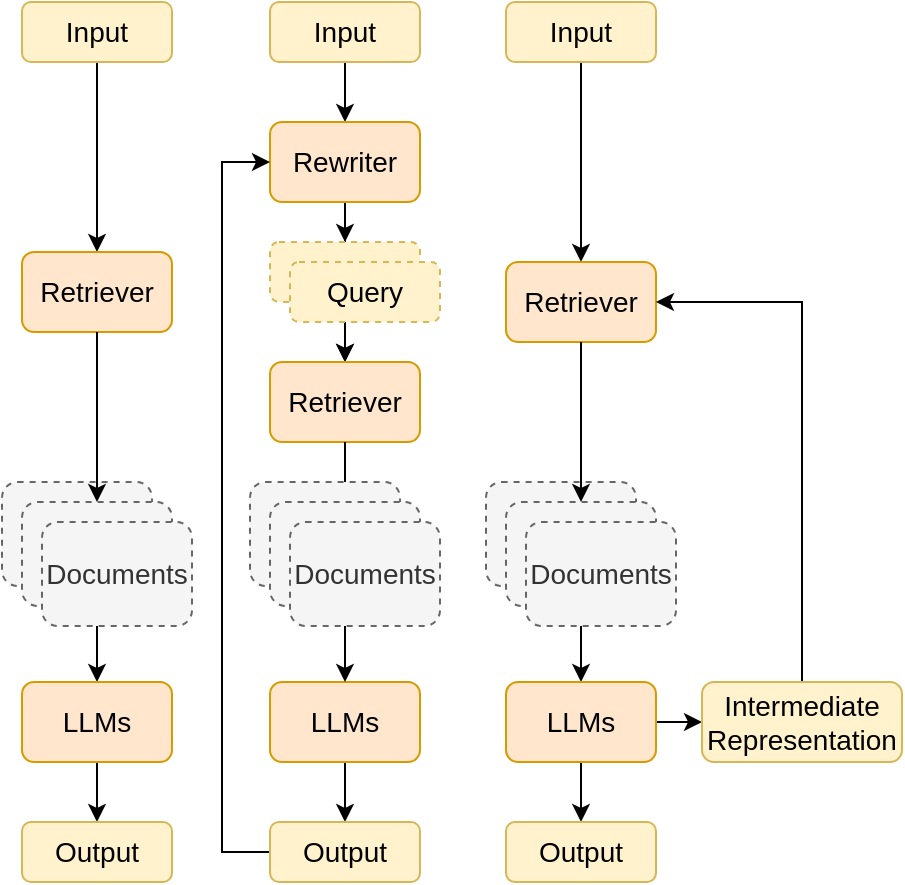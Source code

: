 <mxfile version="25.0.3">
  <diagram name="第 1 页" id="qDqMGGCv3PbkaUbB1aa6">
    <mxGraphModel dx="1434" dy="738" grid="1" gridSize="10" guides="1" tooltips="1" connect="1" arrows="1" fold="1" page="1" pageScale="1" pageWidth="827" pageHeight="1169" math="0" shadow="0">
      <root>
        <mxCell id="0" />
        <mxCell id="1" parent="0" />
        <mxCell id="nXA_iJxp7kX-uLhlYY8G-10" value="" style="edgeStyle=orthogonalEdgeStyle;rounded=0;orthogonalLoop=1;jettySize=auto;html=1;fontSize=14;" edge="1" parent="1" source="nXA_iJxp7kX-uLhlYY8G-2" target="nXA_iJxp7kX-uLhlYY8G-3">
          <mxGeometry relative="1" as="geometry" />
        </mxCell>
        <mxCell id="nXA_iJxp7kX-uLhlYY8G-2" value="Input" style="rounded=1;whiteSpace=wrap;html=1;fontSize=14;fillColor=#fff2cc;strokeColor=#d6b656;" vertex="1" parent="1">
          <mxGeometry x="140" y="360" width="75" height="30" as="geometry" />
        </mxCell>
        <mxCell id="nXA_iJxp7kX-uLhlYY8G-3" value="Retriever" style="rounded=1;whiteSpace=wrap;html=1;fontSize=14;fillColor=#ffe6cc;strokeColor=#d79b00;" vertex="1" parent="1">
          <mxGeometry x="140" y="485" width="75" height="40" as="geometry" />
        </mxCell>
        <mxCell id="nXA_iJxp7kX-uLhlYY8G-4" value="" style="rounded=1;whiteSpace=wrap;html=1;dashed=1;fillColor=#f5f5f5;strokeColor=#666666;fontSize=14;fontColor=#333333;" vertex="1" parent="1">
          <mxGeometry x="130" y="600" width="75" height="52" as="geometry" />
        </mxCell>
        <mxCell id="nXA_iJxp7kX-uLhlYY8G-12" style="edgeStyle=orthogonalEdgeStyle;rounded=0;orthogonalLoop=1;jettySize=auto;html=1;entryX=0.5;entryY=0;entryDx=0;entryDy=0;fontSize=14;" edge="1" parent="1" source="nXA_iJxp7kX-uLhlYY8G-5" target="nXA_iJxp7kX-uLhlYY8G-7">
          <mxGeometry relative="1" as="geometry" />
        </mxCell>
        <mxCell id="nXA_iJxp7kX-uLhlYY8G-5" value="" style="rounded=1;whiteSpace=wrap;html=1;dashed=1;fillColor=#f5f5f5;strokeColor=#666666;fontSize=14;fontColor=#333333;" vertex="1" parent="1">
          <mxGeometry x="140" y="610" width="75" height="52" as="geometry" />
        </mxCell>
        <mxCell id="nXA_iJxp7kX-uLhlYY8G-6" value="Documents" style="rounded=1;whiteSpace=wrap;html=1;dashed=1;fillColor=#f5f5f5;strokeColor=#666666;fontSize=14;fontColor=#333333;" vertex="1" parent="1">
          <mxGeometry x="150" y="620" width="75" height="52" as="geometry" />
        </mxCell>
        <mxCell id="nXA_iJxp7kX-uLhlYY8G-16" value="" style="edgeStyle=orthogonalEdgeStyle;rounded=0;orthogonalLoop=1;jettySize=auto;html=1;fontSize=14;" edge="1" parent="1" source="nXA_iJxp7kX-uLhlYY8G-7" target="nXA_iJxp7kX-uLhlYY8G-9">
          <mxGeometry relative="1" as="geometry" />
        </mxCell>
        <mxCell id="nXA_iJxp7kX-uLhlYY8G-7" value="LLMs" style="rounded=1;whiteSpace=wrap;html=1;fontSize=14;fillColor=#ffe6cc;strokeColor=#d79b00;" vertex="1" parent="1">
          <mxGeometry x="140" y="700" width="75" height="40" as="geometry" />
        </mxCell>
        <mxCell id="nXA_iJxp7kX-uLhlYY8G-9" value="Output" style="rounded=1;whiteSpace=wrap;html=1;fontSize=14;fillColor=#fff2cc;strokeColor=#d6b656;" vertex="1" parent="1">
          <mxGeometry x="140" y="770" width="75" height="30" as="geometry" />
        </mxCell>
        <mxCell id="nXA_iJxp7kX-uLhlYY8G-11" style="edgeStyle=orthogonalEdgeStyle;rounded=0;orthogonalLoop=1;jettySize=auto;html=1;entryX=0.5;entryY=0;entryDx=0;entryDy=0;fontSize=14;" edge="1" parent="1" source="nXA_iJxp7kX-uLhlYY8G-3" target="nXA_iJxp7kX-uLhlYY8G-5">
          <mxGeometry relative="1" as="geometry" />
        </mxCell>
        <mxCell id="nXA_iJxp7kX-uLhlYY8G-18" style="edgeStyle=orthogonalEdgeStyle;rounded=0;orthogonalLoop=1;jettySize=auto;html=1;entryX=0.5;entryY=0;entryDx=0;entryDy=0;fontSize=14;" edge="1" parent="1" source="nXA_iJxp7kX-uLhlYY8G-13" target="nXA_iJxp7kX-uLhlYY8G-14">
          <mxGeometry relative="1" as="geometry" />
        </mxCell>
        <mxCell id="nXA_iJxp7kX-uLhlYY8G-13" value="Input" style="rounded=1;whiteSpace=wrap;html=1;fontSize=14;fillColor=#fff2cc;strokeColor=#d6b656;" vertex="1" parent="1">
          <mxGeometry x="264" y="360" width="75" height="30" as="geometry" />
        </mxCell>
        <mxCell id="nXA_iJxp7kX-uLhlYY8G-19" style="edgeStyle=orthogonalEdgeStyle;rounded=0;orthogonalLoop=1;jettySize=auto;html=1;fontSize=14;" edge="1" parent="1" source="nXA_iJxp7kX-uLhlYY8G-14" target="nXA_iJxp7kX-uLhlYY8G-15">
          <mxGeometry relative="1" as="geometry" />
        </mxCell>
        <mxCell id="nXA_iJxp7kX-uLhlYY8G-14" value="Rewriter" style="rounded=1;whiteSpace=wrap;html=1;fontSize=14;fillColor=#ffe6cc;strokeColor=#d79b00;" vertex="1" parent="1">
          <mxGeometry x="264" y="420" width="75" height="40" as="geometry" />
        </mxCell>
        <mxCell id="nXA_iJxp7kX-uLhlYY8G-21" value="" style="edgeStyle=orthogonalEdgeStyle;rounded=0;orthogonalLoop=1;jettySize=auto;html=1;fontSize=14;" edge="1" parent="1" source="nXA_iJxp7kX-uLhlYY8G-15" target="nXA_iJxp7kX-uLhlYY8G-20">
          <mxGeometry relative="1" as="geometry" />
        </mxCell>
        <mxCell id="nXA_iJxp7kX-uLhlYY8G-22" value="" style="edgeStyle=orthogonalEdgeStyle;rounded=0;orthogonalLoop=1;jettySize=auto;html=1;fontSize=14;" edge="1" parent="1" source="nXA_iJxp7kX-uLhlYY8G-15" target="nXA_iJxp7kX-uLhlYY8G-20">
          <mxGeometry relative="1" as="geometry" />
        </mxCell>
        <mxCell id="nXA_iJxp7kX-uLhlYY8G-15" value="Query" style="rounded=1;whiteSpace=wrap;html=1;fontSize=14;dashed=1;fillColor=#fff2cc;strokeColor=#d6b656;" vertex="1" parent="1">
          <mxGeometry x="264" y="480" width="75" height="30" as="geometry" />
        </mxCell>
        <mxCell id="nXA_iJxp7kX-uLhlYY8G-20" value="Retriever" style="rounded=1;whiteSpace=wrap;html=1;fontSize=14;fillColor=#ffe6cc;strokeColor=#d79b00;" vertex="1" parent="1">
          <mxGeometry x="264" y="540" width="75" height="40" as="geometry" />
        </mxCell>
        <mxCell id="nXA_iJxp7kX-uLhlYY8G-29" value="" style="edgeStyle=orthogonalEdgeStyle;rounded=0;orthogonalLoop=1;jettySize=auto;html=1;fontSize=14;" edge="1" parent="1" source="nXA_iJxp7kX-uLhlYY8G-30" target="nXA_iJxp7kX-uLhlYY8G-31">
          <mxGeometry relative="1" as="geometry" />
        </mxCell>
        <mxCell id="nXA_iJxp7kX-uLhlYY8G-30" value="LLMs" style="rounded=1;whiteSpace=wrap;html=1;fontSize=14;fillColor=#ffe6cc;strokeColor=#d79b00;" vertex="1" parent="1">
          <mxGeometry x="264" y="700" width="75" height="40" as="geometry" />
        </mxCell>
        <mxCell id="nXA_iJxp7kX-uLhlYY8G-33" style="edgeStyle=elbowEdgeStyle;rounded=0;orthogonalLoop=1;jettySize=auto;html=1;fontSize=14;entryX=0;entryY=0.5;entryDx=0;entryDy=0;" edge="1" parent="1" source="nXA_iJxp7kX-uLhlYY8G-31" target="nXA_iJxp7kX-uLhlYY8G-14">
          <mxGeometry relative="1" as="geometry">
            <mxPoint x="260" y="440" as="targetPoint" />
            <Array as="points">
              <mxPoint x="240" y="620" />
            </Array>
          </mxGeometry>
        </mxCell>
        <mxCell id="nXA_iJxp7kX-uLhlYY8G-31" value="Output" style="rounded=1;whiteSpace=wrap;html=1;fontSize=14;fillColor=#fff2cc;strokeColor=#d6b656;" vertex="1" parent="1">
          <mxGeometry x="264" y="770" width="75" height="30" as="geometry" />
        </mxCell>
        <mxCell id="nXA_iJxp7kX-uLhlYY8G-32" style="edgeStyle=orthogonalEdgeStyle;rounded=0;orthogonalLoop=1;jettySize=auto;html=1;entryX=0.5;entryY=0;entryDx=0;entryDy=0;fontSize=14;" edge="1" parent="1" source="nXA_iJxp7kX-uLhlYY8G-26" target="nXA_iJxp7kX-uLhlYY8G-30">
          <mxGeometry relative="1" as="geometry" />
        </mxCell>
        <mxCell id="nXA_iJxp7kX-uLhlYY8G-28" style="edgeStyle=orthogonalEdgeStyle;rounded=0;orthogonalLoop=1;jettySize=auto;html=1;entryX=0.5;entryY=0;entryDx=0;entryDy=0;fontSize=14;" edge="1" parent="1" source="nXA_iJxp7kX-uLhlYY8G-20" target="nXA_iJxp7kX-uLhlYY8G-26">
          <mxGeometry relative="1" as="geometry" />
        </mxCell>
        <mxCell id="nXA_iJxp7kX-uLhlYY8G-35" value="Query" style="rounded=1;whiteSpace=wrap;html=1;fontSize=14;dashed=1;fillColor=#fff2cc;strokeColor=#d6b656;" vertex="1" parent="1">
          <mxGeometry x="274" y="490" width="75" height="30" as="geometry" />
        </mxCell>
        <mxCell id="nXA_iJxp7kX-uLhlYY8G-37" value="" style="edgeStyle=orthogonalEdgeStyle;rounded=0;orthogonalLoop=1;jettySize=auto;html=1;fontSize=14;" edge="1" parent="1" source="nXA_iJxp7kX-uLhlYY8G-38" target="nXA_iJxp7kX-uLhlYY8G-39">
          <mxGeometry relative="1" as="geometry" />
        </mxCell>
        <mxCell id="nXA_iJxp7kX-uLhlYY8G-38" value="Input" style="rounded=1;whiteSpace=wrap;html=1;fontSize=14;fillColor=#fff2cc;strokeColor=#d6b656;" vertex="1" parent="1">
          <mxGeometry x="382" y="360" width="75" height="30" as="geometry" />
        </mxCell>
        <mxCell id="nXA_iJxp7kX-uLhlYY8G-39" value="Retriever" style="rounded=1;whiteSpace=wrap;html=1;fontSize=14;fillColor=#ffe6cc;strokeColor=#d79b00;" vertex="1" parent="1">
          <mxGeometry x="382" y="490" width="75" height="40" as="geometry" />
        </mxCell>
        <mxCell id="nXA_iJxp7kX-uLhlYY8G-40" value="" style="rounded=1;whiteSpace=wrap;html=1;dashed=1;fillColor=#f5f5f5;strokeColor=#666666;fontSize=14;fontColor=#333333;" vertex="1" parent="1">
          <mxGeometry x="372" y="600" width="75" height="52" as="geometry" />
        </mxCell>
        <mxCell id="nXA_iJxp7kX-uLhlYY8G-41" style="edgeStyle=orthogonalEdgeStyle;rounded=0;orthogonalLoop=1;jettySize=auto;html=1;entryX=0.5;entryY=0;entryDx=0;entryDy=0;fontSize=14;" edge="1" parent="1" source="nXA_iJxp7kX-uLhlYY8G-42" target="nXA_iJxp7kX-uLhlYY8G-45">
          <mxGeometry relative="1" as="geometry" />
        </mxCell>
        <mxCell id="nXA_iJxp7kX-uLhlYY8G-42" value="" style="rounded=1;whiteSpace=wrap;html=1;dashed=1;fillColor=#f5f5f5;strokeColor=#666666;fontSize=14;fontColor=#333333;" vertex="1" parent="1">
          <mxGeometry x="382" y="610" width="75" height="52" as="geometry" />
        </mxCell>
        <mxCell id="nXA_iJxp7kX-uLhlYY8G-43" value="Documents" style="rounded=1;whiteSpace=wrap;html=1;dashed=1;fillColor=#f5f5f5;strokeColor=#666666;fontSize=14;fontColor=#333333;" vertex="1" parent="1">
          <mxGeometry x="392" y="620" width="75" height="52" as="geometry" />
        </mxCell>
        <mxCell id="nXA_iJxp7kX-uLhlYY8G-44" value="" style="edgeStyle=orthogonalEdgeStyle;rounded=0;orthogonalLoop=1;jettySize=auto;html=1;fontSize=14;" edge="1" parent="1" source="nXA_iJxp7kX-uLhlYY8G-45" target="nXA_iJxp7kX-uLhlYY8G-46">
          <mxGeometry relative="1" as="geometry" />
        </mxCell>
        <mxCell id="nXA_iJxp7kX-uLhlYY8G-58" style="edgeStyle=orthogonalEdgeStyle;rounded=0;orthogonalLoop=1;jettySize=auto;html=1;entryX=0;entryY=0.5;entryDx=0;entryDy=0;" edge="1" parent="1" source="nXA_iJxp7kX-uLhlYY8G-45" target="nXA_iJxp7kX-uLhlYY8G-57">
          <mxGeometry relative="1" as="geometry" />
        </mxCell>
        <mxCell id="nXA_iJxp7kX-uLhlYY8G-45" value="LLMs" style="rounded=1;whiteSpace=wrap;html=1;fontSize=14;fillColor=#ffe6cc;strokeColor=#d79b00;" vertex="1" parent="1">
          <mxGeometry x="382" y="700" width="75" height="40" as="geometry" />
        </mxCell>
        <mxCell id="nXA_iJxp7kX-uLhlYY8G-46" value="Output" style="rounded=1;whiteSpace=wrap;html=1;fontSize=14;fillColor=#fff2cc;strokeColor=#d6b656;" vertex="1" parent="1">
          <mxGeometry x="382" y="770" width="75" height="30" as="geometry" />
        </mxCell>
        <mxCell id="nXA_iJxp7kX-uLhlYY8G-47" style="edgeStyle=orthogonalEdgeStyle;rounded=0;orthogonalLoop=1;jettySize=auto;html=1;entryX=0.5;entryY=0;entryDx=0;entryDy=0;fontSize=14;" edge="1" parent="1" source="nXA_iJxp7kX-uLhlYY8G-39" target="nXA_iJxp7kX-uLhlYY8G-42">
          <mxGeometry relative="1" as="geometry" />
        </mxCell>
        <mxCell id="nXA_iJxp7kX-uLhlYY8G-25" value="" style="rounded=1;whiteSpace=wrap;html=1;dashed=1;fillColor=#f5f5f5;strokeColor=#666666;fontSize=14;fontColor=#333333;" vertex="1" parent="1">
          <mxGeometry x="254" y="600" width="75" height="52" as="geometry" />
        </mxCell>
        <mxCell id="nXA_iJxp7kX-uLhlYY8G-26" value="" style="rounded=1;whiteSpace=wrap;html=1;dashed=1;fillColor=#f5f5f5;strokeColor=#666666;fontSize=14;fontColor=#333333;" vertex="1" parent="1">
          <mxGeometry x="264" y="610" width="75" height="52" as="geometry" />
        </mxCell>
        <mxCell id="nXA_iJxp7kX-uLhlYY8G-27" value="Documents" style="rounded=1;whiteSpace=wrap;html=1;dashed=1;fillColor=#f5f5f5;strokeColor=#666666;fontSize=14;fontColor=#333333;" vertex="1" parent="1">
          <mxGeometry x="274" y="620" width="75" height="52" as="geometry" />
        </mxCell>
        <mxCell id="nXA_iJxp7kX-uLhlYY8G-59" style="edgeStyle=elbowEdgeStyle;rounded=0;orthogonalLoop=1;jettySize=auto;html=1;entryX=1;entryY=0.5;entryDx=0;entryDy=0;elbow=vertical;exitX=0.5;exitY=0;exitDx=0;exitDy=0;" edge="1" parent="1" source="nXA_iJxp7kX-uLhlYY8G-57" target="nXA_iJxp7kX-uLhlYY8G-39">
          <mxGeometry relative="1" as="geometry">
            <Array as="points">
              <mxPoint x="500" y="510" />
            </Array>
          </mxGeometry>
        </mxCell>
        <mxCell id="nXA_iJxp7kX-uLhlYY8G-57" value="Intermediate&lt;div&gt;Representation&lt;/div&gt;" style="rounded=1;whiteSpace=wrap;html=1;fontSize=14;fillColor=#fff2cc;strokeColor=#d6b656;" vertex="1" parent="1">
          <mxGeometry x="480" y="700" width="100" height="40" as="geometry" />
        </mxCell>
      </root>
    </mxGraphModel>
  </diagram>
</mxfile>
